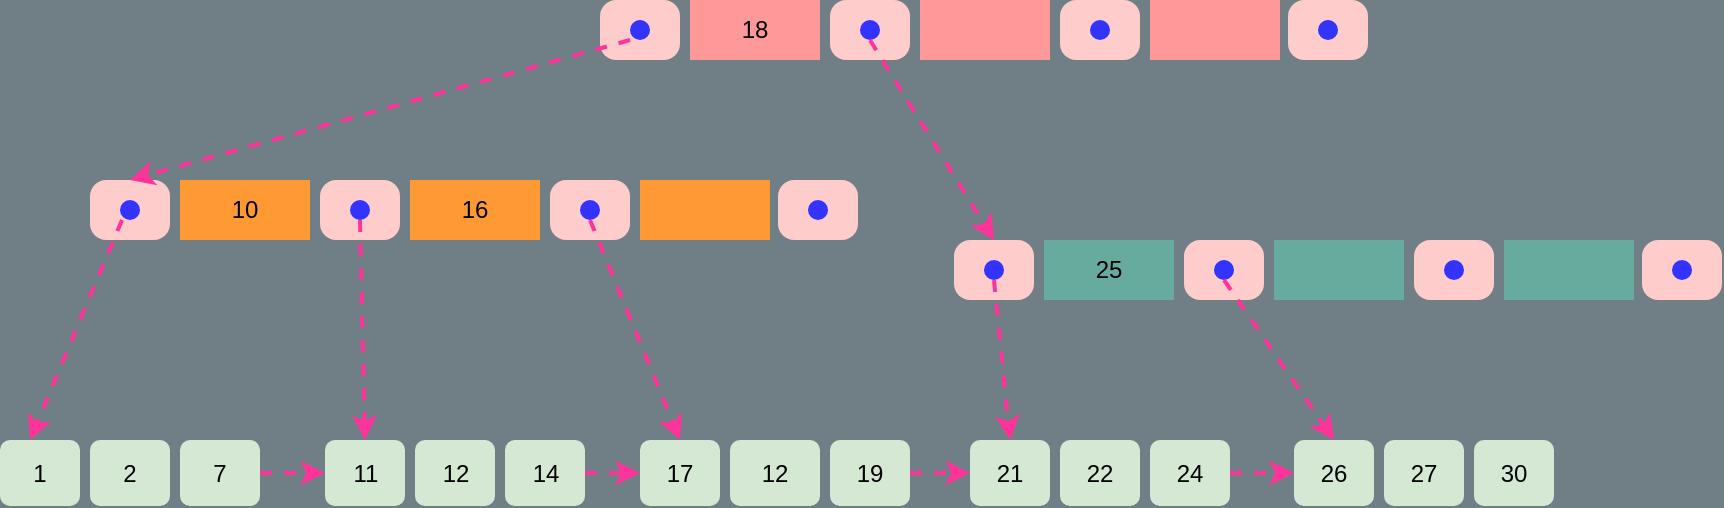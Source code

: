 <mxfile version="13.6.2" type="device"><diagram id="uR6umbYveRKKlKjwwr1l" name="第 1 页"><mxGraphModel dx="782" dy="536" grid="1" gridSize="10" guides="1" tooltips="1" connect="1" arrows="1" fold="1" page="1" pageScale="1" pageWidth="1169" pageHeight="827" background="#707E86" math="0" shadow="0"><root><mxCell id="0"/><mxCell id="1" parent="0"/><mxCell id="iOIljQD7AAdNsvYh9RZm-1" value="" style="rounded=1;whiteSpace=wrap;html=1;arcSize=27;strokeColor=none;fillColor=#FFCCCC;" parent="1" vertex="1"><mxGeometry x="370" y="130" width="40" height="30" as="geometry"/></mxCell><mxCell id="iOIljQD7AAdNsvYh9RZm-2" value="18" style="rounded=0;whiteSpace=wrap;html=1;fillColor=#FF9999;strokeColor=none;" parent="1" vertex="1"><mxGeometry x="415" y="130" width="65" height="30" as="geometry"/></mxCell><mxCell id="iOIljQD7AAdNsvYh9RZm-5" value="" style="ellipse;whiteSpace=wrap;html=1;aspect=fixed;fillColor=#3333FF;strokeColor=none;" parent="1" vertex="1"><mxGeometry x="385" y="140" width="10" height="10" as="geometry"/></mxCell><mxCell id="iOIljQD7AAdNsvYh9RZm-9" value="" style="rounded=1;whiteSpace=wrap;html=1;arcSize=27;strokeColor=none;fillColor=#FFCCCC;" parent="1" vertex="1"><mxGeometry x="485" y="130" width="40" height="30" as="geometry"/></mxCell><mxCell id="iOIljQD7AAdNsvYh9RZm-10" value="" style="ellipse;whiteSpace=wrap;html=1;aspect=fixed;fillColor=#3333FF;strokeColor=none;" parent="1" vertex="1"><mxGeometry x="500" y="140" width="10" height="10" as="geometry"/></mxCell><mxCell id="iOIljQD7AAdNsvYh9RZm-33" value="" style="rounded=0;whiteSpace=wrap;html=1;fillColor=#FF9999;strokeColor=none;" parent="1" vertex="1"><mxGeometry x="530" y="130" width="65" height="30" as="geometry"/></mxCell><mxCell id="iOIljQD7AAdNsvYh9RZm-35" value="" style="rounded=1;whiteSpace=wrap;html=1;arcSize=27;strokeColor=none;fillColor=#FFCCCC;" parent="1" vertex="1"><mxGeometry x="600" y="130" width="40" height="30" as="geometry"/></mxCell><mxCell id="iOIljQD7AAdNsvYh9RZm-36" value="" style="ellipse;whiteSpace=wrap;html=1;aspect=fixed;fillColor=#3333FF;strokeColor=none;" parent="1" vertex="1"><mxGeometry x="615" y="140" width="10" height="10" as="geometry"/></mxCell><mxCell id="iOIljQD7AAdNsvYh9RZm-37" value="" style="rounded=0;whiteSpace=wrap;html=1;fillColor=#FF9999;strokeColor=none;" parent="1" vertex="1"><mxGeometry x="645" y="130" width="65" height="30" as="geometry"/></mxCell><mxCell id="iOIljQD7AAdNsvYh9RZm-43" value="" style="rounded=1;whiteSpace=wrap;html=1;arcSize=27;strokeColor=none;fillColor=#FFCCCC;" parent="1" vertex="1"><mxGeometry x="714" y="130" width="40" height="30" as="geometry"/></mxCell><mxCell id="iOIljQD7AAdNsvYh9RZm-44" value="" style="ellipse;whiteSpace=wrap;html=1;aspect=fixed;fillColor=#3333FF;strokeColor=none;" parent="1" vertex="1"><mxGeometry x="729" y="140" width="10" height="10" as="geometry"/></mxCell><mxCell id="iOIljQD7AAdNsvYh9RZm-47" value="" style="rounded=1;whiteSpace=wrap;html=1;arcSize=27;strokeColor=none;fillColor=#FFCCCC;" parent="1" vertex="1"><mxGeometry x="115" y="220" width="40" height="30" as="geometry"/></mxCell><mxCell id="iOIljQD7AAdNsvYh9RZm-48" value="10" style="rounded=0;whiteSpace=wrap;html=1;fillColor=#FF9933;strokeColor=none;" parent="1" vertex="1"><mxGeometry x="160" y="220" width="65" height="30" as="geometry"/></mxCell><mxCell id="iOIljQD7AAdNsvYh9RZm-49" value="" style="ellipse;whiteSpace=wrap;html=1;aspect=fixed;fillColor=#3333FF;strokeColor=none;" parent="1" vertex="1"><mxGeometry x="130" y="230" width="10" height="10" as="geometry"/></mxCell><mxCell id="iOIljQD7AAdNsvYh9RZm-50" value="" style="rounded=1;whiteSpace=wrap;html=1;arcSize=27;strokeColor=none;fillColor=#FFCCCC;" parent="1" vertex="1"><mxGeometry x="230" y="220" width="40" height="30" as="geometry"/></mxCell><mxCell id="iOIljQD7AAdNsvYh9RZm-51" value="" style="ellipse;whiteSpace=wrap;html=1;aspect=fixed;fillColor=#3333FF;strokeColor=none;" parent="1" vertex="1"><mxGeometry x="245" y="230" width="10" height="10" as="geometry"/></mxCell><mxCell id="iOIljQD7AAdNsvYh9RZm-52" value="16" style="rounded=0;whiteSpace=wrap;html=1;fillColor=#FF9933;strokeColor=none;" parent="1" vertex="1"><mxGeometry x="275" y="220" width="65" height="30" as="geometry"/></mxCell><mxCell id="iOIljQD7AAdNsvYh9RZm-53" value="" style="rounded=1;whiteSpace=wrap;html=1;arcSize=27;strokeColor=none;fillColor=#FFCCCC;" parent="1" vertex="1"><mxGeometry x="345" y="220" width="40" height="30" as="geometry"/></mxCell><mxCell id="iOIljQD7AAdNsvYh9RZm-54" value="" style="ellipse;whiteSpace=wrap;html=1;aspect=fixed;fillColor=#3333FF;strokeColor=none;" parent="1" vertex="1"><mxGeometry x="360" y="230" width="10" height="10" as="geometry"/></mxCell><mxCell id="iOIljQD7AAdNsvYh9RZm-55" value="" style="rounded=0;whiteSpace=wrap;html=1;fillColor=#FF9933;strokeColor=none;sketch=0;" parent="1" vertex="1"><mxGeometry x="390" y="220" width="65" height="30" as="geometry"/></mxCell><mxCell id="iOIljQD7AAdNsvYh9RZm-56" value="" style="rounded=1;whiteSpace=wrap;html=1;arcSize=27;strokeColor=none;fillColor=#FFCCCC;" parent="1" vertex="1"><mxGeometry x="459" y="220" width="40" height="30" as="geometry"/></mxCell><mxCell id="iOIljQD7AAdNsvYh9RZm-57" value="" style="ellipse;whiteSpace=wrap;html=1;aspect=fixed;fillColor=#3333FF;strokeColor=none;" parent="1" vertex="1"><mxGeometry x="474" y="230" width="10" height="10" as="geometry"/></mxCell><mxCell id="iOIljQD7AAdNsvYh9RZm-58" value="" style="rounded=1;whiteSpace=wrap;html=1;arcSize=27;strokeColor=none;fillColor=#FFCCCC;" parent="1" vertex="1"><mxGeometry x="547" y="250" width="40" height="30" as="geometry"/></mxCell><mxCell id="iOIljQD7AAdNsvYh9RZm-59" value="25" style="rounded=0;whiteSpace=wrap;html=1;fillColor=#67AB9F;strokeColor=none;" parent="1" vertex="1"><mxGeometry x="592" y="250" width="65" height="30" as="geometry"/></mxCell><mxCell id="iOIljQD7AAdNsvYh9RZm-60" value="" style="ellipse;whiteSpace=wrap;html=1;aspect=fixed;fillColor=#3333FF;strokeColor=none;" parent="1" vertex="1"><mxGeometry x="562" y="260" width="10" height="10" as="geometry"/></mxCell><mxCell id="iOIljQD7AAdNsvYh9RZm-61" value="" style="rounded=1;whiteSpace=wrap;html=1;arcSize=27;strokeColor=none;fillColor=#FFCCCC;" parent="1" vertex="1"><mxGeometry x="662" y="250" width="40" height="30" as="geometry"/></mxCell><mxCell id="iOIljQD7AAdNsvYh9RZm-62" value="" style="ellipse;whiteSpace=wrap;html=1;aspect=fixed;fillColor=#3333FF;strokeColor=none;" parent="1" vertex="1"><mxGeometry x="677" y="260" width="10" height="10" as="geometry"/></mxCell><mxCell id="iOIljQD7AAdNsvYh9RZm-63" value="" style="rounded=0;whiteSpace=wrap;html=1;fillColor=#67AB9F;strokeColor=none;" parent="1" vertex="1"><mxGeometry x="707" y="250" width="65" height="30" as="geometry"/></mxCell><mxCell id="iOIljQD7AAdNsvYh9RZm-64" value="" style="rounded=1;whiteSpace=wrap;html=1;arcSize=27;strokeColor=none;fillColor=#FFCCCC;" parent="1" vertex="1"><mxGeometry x="777" y="250" width="40" height="30" as="geometry"/></mxCell><mxCell id="iOIljQD7AAdNsvYh9RZm-65" value="" style="ellipse;whiteSpace=wrap;html=1;aspect=fixed;fillColor=#3333FF;strokeColor=none;" parent="1" vertex="1"><mxGeometry x="792" y="260" width="10" height="10" as="geometry"/></mxCell><mxCell id="iOIljQD7AAdNsvYh9RZm-66" value="" style="rounded=0;whiteSpace=wrap;html=1;fillColor=#67AB9F;strokeColor=none;" parent="1" vertex="1"><mxGeometry x="822" y="250" width="65" height="30" as="geometry"/></mxCell><mxCell id="iOIljQD7AAdNsvYh9RZm-67" value="" style="rounded=1;whiteSpace=wrap;html=1;arcSize=27;strokeColor=none;fillColor=#FFCCCC;" parent="1" vertex="1"><mxGeometry x="891" y="250" width="40" height="30" as="geometry"/></mxCell><mxCell id="iOIljQD7AAdNsvYh9RZm-68" value="" style="ellipse;whiteSpace=wrap;html=1;aspect=fixed;fillColor=#3333FF;strokeColor=none;" parent="1" vertex="1"><mxGeometry x="906" y="260" width="10" height="10" as="geometry"/></mxCell><mxCell id="iOIljQD7AAdNsvYh9RZm-69" value="1" style="rounded=1;whiteSpace=wrap;html=1;fillColor=#D5E8D4;strokeColor=none;shadow=0;comic=0;" parent="1" vertex="1"><mxGeometry x="70" y="350" width="40" height="33" as="geometry"/></mxCell><mxCell id="iOIljQD7AAdNsvYh9RZm-81" value="2" style="rounded=1;whiteSpace=wrap;html=1;fillColor=#D5E8D4;strokeColor=none;shadow=0;comic=0;" parent="1" vertex="1"><mxGeometry x="115" y="350" width="40" height="33" as="geometry"/></mxCell><mxCell id="iOIljQD7AAdNsvYh9RZm-82" value="7" style="rounded=1;whiteSpace=wrap;html=1;fillColor=#D5E8D4;strokeColor=none;shadow=0;comic=0;" parent="1" vertex="1"><mxGeometry x="160" y="350" width="40" height="33" as="geometry"/></mxCell><mxCell id="iOIljQD7AAdNsvYh9RZm-84" value="11" style="rounded=1;whiteSpace=wrap;html=1;fillColor=#D5E8D4;strokeColor=none;shadow=0;comic=0;" parent="1" vertex="1"><mxGeometry x="232.5" y="350" width="40" height="33" as="geometry"/></mxCell><mxCell id="iOIljQD7AAdNsvYh9RZm-85" value="12" style="rounded=1;whiteSpace=wrap;html=1;fillColor=#D5E8D4;strokeColor=none;shadow=0;comic=0;" parent="1" vertex="1"><mxGeometry x="277.5" y="350" width="40" height="33" as="geometry"/></mxCell><mxCell id="iOIljQD7AAdNsvYh9RZm-86" value="14" style="rounded=1;whiteSpace=wrap;html=1;fillColor=#D5E8D4;strokeColor=none;shadow=0;comic=0;" parent="1" vertex="1"><mxGeometry x="322.5" y="350" width="40" height="33" as="geometry"/></mxCell><mxCell id="iOIljQD7AAdNsvYh9RZm-87" value="17" style="rounded=1;whiteSpace=wrap;html=1;fillColor=#D5E8D4;strokeColor=none;shadow=0;comic=0;" parent="1" vertex="1"><mxGeometry x="390" y="350" width="40" height="33" as="geometry"/></mxCell><mxCell id="iOIljQD7AAdNsvYh9RZm-88" value="12" style="rounded=1;whiteSpace=wrap;html=1;fillColor=#D5E8D4;strokeColor=none;shadow=0;comic=0;" parent="1" vertex="1"><mxGeometry x="435" y="350" width="45" height="33" as="geometry"/></mxCell><mxCell id="iOIljQD7AAdNsvYh9RZm-89" value="19" style="rounded=1;whiteSpace=wrap;html=1;fillColor=#D5E8D4;strokeColor=none;shadow=0;comic=0;" parent="1" vertex="1"><mxGeometry x="485" y="350" width="40" height="33" as="geometry"/></mxCell><mxCell id="iOIljQD7AAdNsvYh9RZm-90" value="21" style="rounded=1;whiteSpace=wrap;html=1;fillColor=#D5E8D4;strokeColor=none;shadow=0;comic=0;" parent="1" vertex="1"><mxGeometry x="555" y="350" width="40" height="33" as="geometry"/></mxCell><mxCell id="iOIljQD7AAdNsvYh9RZm-91" value="22" style="rounded=1;whiteSpace=wrap;html=1;fillColor=#D5E8D4;strokeColor=none;shadow=0;comic=0;" parent="1" vertex="1"><mxGeometry x="600" y="350" width="40" height="33" as="geometry"/></mxCell><mxCell id="iOIljQD7AAdNsvYh9RZm-92" value="24" style="rounded=1;whiteSpace=wrap;html=1;fillColor=#D5E8D4;strokeColor=none;shadow=0;comic=0;" parent="1" vertex="1"><mxGeometry x="645" y="350" width="40" height="33" as="geometry"/></mxCell><mxCell id="iOIljQD7AAdNsvYh9RZm-93" value="26" style="rounded=1;whiteSpace=wrap;html=1;fillColor=#D5E8D4;strokeColor=none;shadow=0;comic=0;" parent="1" vertex="1"><mxGeometry x="717" y="350" width="40" height="33" as="geometry"/></mxCell><mxCell id="iOIljQD7AAdNsvYh9RZm-94" value="27" style="rounded=1;whiteSpace=wrap;html=1;fillColor=#D5E8D4;strokeColor=none;shadow=0;comic=0;" parent="1" vertex="1"><mxGeometry x="762" y="350" width="40" height="33" as="geometry"/></mxCell><mxCell id="iOIljQD7AAdNsvYh9RZm-95" value="30" style="rounded=1;whiteSpace=wrap;html=1;fillColor=#D5E8D4;strokeColor=none;shadow=0;comic=0;" parent="1" vertex="1"><mxGeometry x="807" y="350" width="40" height="33" as="geometry"/></mxCell><mxCell id="iOIljQD7AAdNsvYh9RZm-97" value="" style="endArrow=classic;dashed=1;html=1;entryX=0.5;entryY=0;entryDx=0;entryDy=0;rounded=0;strokeWidth=2;strokeColor=#FF3399;endFill=1;" parent="1" edge="1"><mxGeometry width="50" height="50" relative="1" as="geometry"><mxPoint x="131" y="240" as="sourcePoint"/><mxPoint x="85" y="350" as="targetPoint"/></mxGeometry></mxCell><mxCell id="iOIljQD7AAdNsvYh9RZm-98" value="" style="endArrow=classic;dashed=1;html=1;rounded=0;strokeWidth=2;strokeColor=#FF3399;endFill=1;entryX=0.5;entryY=0;entryDx=0;entryDy=0;" parent="1" target="iOIljQD7AAdNsvYh9RZm-47" edge="1"><mxGeometry width="50" height="50" relative="1" as="geometry"><mxPoint x="385" y="150" as="sourcePoint"/><mxPoint x="190" y="220" as="targetPoint"/></mxGeometry></mxCell><mxCell id="iOIljQD7AAdNsvYh9RZm-100" value="" style="endArrow=classic;dashed=1;html=1;entryX=0.5;entryY=0;entryDx=0;entryDy=0;rounded=0;strokeWidth=2;strokeColor=#FF3399;endFill=1;exitX=0.5;exitY=1;exitDx=0;exitDy=0;" parent="1" source="iOIljQD7AAdNsvYh9RZm-10" target="iOIljQD7AAdNsvYh9RZm-58" edge="1"><mxGeometry width="50" height="50" relative="1" as="geometry"><mxPoint x="141" y="250" as="sourcePoint"/><mxPoint x="95" y="360" as="targetPoint"/></mxGeometry></mxCell><mxCell id="iOIljQD7AAdNsvYh9RZm-101" value="" style="endArrow=classic;dashed=1;html=1;entryX=0.5;entryY=0;entryDx=0;entryDy=0;rounded=0;strokeWidth=2;strokeColor=#FF3399;endFill=1;exitX=0.5;exitY=1;exitDx=0;exitDy=0;" parent="1" source="iOIljQD7AAdNsvYh9RZm-51" target="iOIljQD7AAdNsvYh9RZm-84" edge="1"><mxGeometry width="50" height="50" relative="1" as="geometry"><mxPoint x="151" y="260" as="sourcePoint"/><mxPoint x="105" y="370" as="targetPoint"/></mxGeometry></mxCell><mxCell id="iOIljQD7AAdNsvYh9RZm-102" value="" style="endArrow=classic;dashed=1;html=1;entryX=0.5;entryY=0;entryDx=0;entryDy=0;rounded=0;strokeWidth=2;strokeColor=#FF3399;endFill=1;" parent="1" target="iOIljQD7AAdNsvYh9RZm-87" edge="1"><mxGeometry width="50" height="50" relative="1" as="geometry"><mxPoint x="365" y="240" as="sourcePoint"/><mxPoint x="319" y="350" as="targetPoint"/></mxGeometry></mxCell><mxCell id="iOIljQD7AAdNsvYh9RZm-103" value="" style="endArrow=classic;dashed=1;html=1;entryX=0.5;entryY=0;entryDx=0;entryDy=0;rounded=0;strokeWidth=2;strokeColor=#FF3399;endFill=1;exitX=0.5;exitY=1;exitDx=0;exitDy=0;" parent="1" source="iOIljQD7AAdNsvYh9RZm-60" target="iOIljQD7AAdNsvYh9RZm-90" edge="1"><mxGeometry width="50" height="50" relative="1" as="geometry"><mxPoint x="582" y="311.5" as="sourcePoint"/><mxPoint x="536" y="421.5" as="targetPoint"/></mxGeometry></mxCell><mxCell id="iOIljQD7AAdNsvYh9RZm-104" value="" style="endArrow=classic;dashed=1;html=1;entryX=0.5;entryY=0;entryDx=0;entryDy=0;rounded=0;strokeWidth=2;strokeColor=#FF3399;endFill=1;exitX=0.5;exitY=1;exitDx=0;exitDy=0;" parent="1" source="iOIljQD7AAdNsvYh9RZm-62" target="iOIljQD7AAdNsvYh9RZm-93" edge="1"><mxGeometry width="50" height="50" relative="1" as="geometry"><mxPoint x="592" y="321.5" as="sourcePoint"/><mxPoint x="585" y="360" as="targetPoint"/></mxGeometry></mxCell><mxCell id="iOIljQD7AAdNsvYh9RZm-106" value="" style="endArrow=classic;dashed=1;html=1;entryX=0;entryY=0.5;entryDx=0;entryDy=0;rounded=0;strokeWidth=2;strokeColor=#FF3399;endFill=1;exitX=1;exitY=0.5;exitDx=0;exitDy=0;shadow=0;comic=0;" parent="1" source="iOIljQD7AAdNsvYh9RZm-82" target="iOIljQD7AAdNsvYh9RZm-84" edge="1"><mxGeometry width="50" height="50" relative="1" as="geometry"><mxPoint x="602" y="331.5" as="sourcePoint"/><mxPoint x="595" y="370" as="targetPoint"/></mxGeometry></mxCell><mxCell id="iOIljQD7AAdNsvYh9RZm-107" value="" style="endArrow=classic;dashed=1;html=1;entryX=0;entryY=0.5;entryDx=0;entryDy=0;rounded=0;strokeWidth=2;strokeColor=#FF3399;endFill=1;exitX=1;exitY=0.5;exitDx=0;exitDy=0;shadow=0;comic=0;" parent="1" source="iOIljQD7AAdNsvYh9RZm-86" target="iOIljQD7AAdNsvYh9RZm-87" edge="1"><mxGeometry width="50" height="50" relative="1" as="geometry"><mxPoint x="210" y="376.5" as="sourcePoint"/><mxPoint x="242.5" y="376.5" as="targetPoint"/></mxGeometry></mxCell><mxCell id="iOIljQD7AAdNsvYh9RZm-108" value="" style="endArrow=classic;dashed=1;html=1;entryX=0;entryY=0.5;entryDx=0;entryDy=0;rounded=0;strokeWidth=2;strokeColor=#FF3399;endFill=1;exitX=1;exitY=0.5;exitDx=0;exitDy=0;shadow=0;comic=0;" parent="1" source="iOIljQD7AAdNsvYh9RZm-89" target="iOIljQD7AAdNsvYh9RZm-90" edge="1"><mxGeometry width="50" height="50" relative="1" as="geometry"><mxPoint x="220" y="386.5" as="sourcePoint"/><mxPoint x="252.5" y="386.5" as="targetPoint"/></mxGeometry></mxCell><mxCell id="iOIljQD7AAdNsvYh9RZm-109" value="" style="endArrow=classic;dashed=1;html=1;entryX=0;entryY=0.5;entryDx=0;entryDy=0;rounded=0;strokeWidth=2;strokeColor=#FF3399;endFill=1;exitX=1;exitY=0.5;exitDx=0;exitDy=0;shadow=0;comic=0;" parent="1" source="iOIljQD7AAdNsvYh9RZm-92" target="iOIljQD7AAdNsvYh9RZm-93" edge="1"><mxGeometry width="50" height="50" relative="1" as="geometry"><mxPoint x="530" y="376.5" as="sourcePoint"/><mxPoint x="565" y="376.5" as="targetPoint"/></mxGeometry></mxCell></root></mxGraphModel></diagram></mxfile>